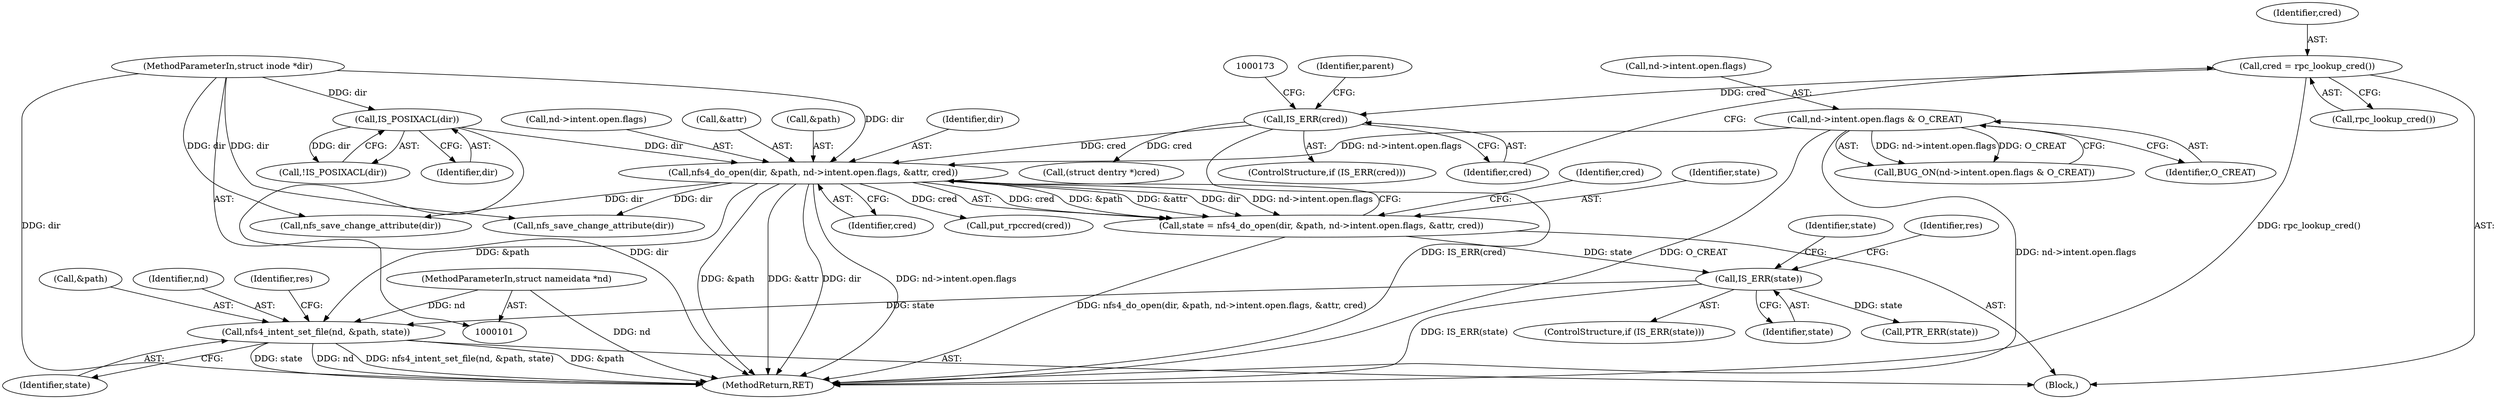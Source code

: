 digraph "1_linux_dc0b027dfadfcb8a5504f7d8052754bf8d501ab9_5@del" {
"1000249" [label="(Call,nfs4_intent_set_file(nd, &path, state))"];
"1000104" [label="(MethodParameterIn,struct nameidata *nd)"];
"1000184" [label="(Call,nfs4_do_open(dir, &path, nd->intent.open.flags, &attr, cred))"];
"1000137" [label="(Call,IS_POSIXACL(dir))"];
"1000102" [label="(MethodParameterIn,struct inode *dir)"];
"1000156" [label="(Call,nd->intent.open.flags & O_CREAT)"];
"1000169" [label="(Call,IS_ERR(cred))"];
"1000165" [label="(Call,cred = rpc_lookup_cred())"];
"1000201" [label="(Call,IS_ERR(state))"];
"1000182" [label="(Call,state = nfs4_do_open(dir, &path, nd->intent.open.flags, &attr, cred))"];
"1000185" [label="(Identifier,dir)"];
"1000255" [label="(Identifier,res)"];
"1000197" [label="(Identifier,cred)"];
"1000156" [label="(Call,nd->intent.open.flags & O_CREAT)"];
"1000199" [label="(Identifier,cred)"];
"1000198" [label="(Call,put_rpccred(cred))"];
"1000253" [label="(Identifier,state)"];
"1000168" [label="(ControlStructure,if (IS_ERR(cred)))"];
"1000200" [label="(ControlStructure,if (IS_ERR(state)))"];
"1000102" [label="(MethodParameterIn,struct inode *dir)"];
"1000136" [label="(Call,!IS_POSIXACL(dir))"];
"1000256" [label="(MethodReturn,RET)"];
"1000104" [label="(MethodParameterIn,struct nameidata *nd)"];
"1000184" [label="(Call,nfs4_do_open(dir, &path, nd->intent.open.flags, &attr, cred))"];
"1000165" [label="(Call,cred = rpc_lookup_cred())"];
"1000251" [label="(Call,&path)"];
"1000216" [label="(Call,nfs_save_change_attribute(dir))"];
"1000176" [label="(Identifier,parent)"];
"1000182" [label="(Call,state = nfs4_do_open(dir, &path, nd->intent.open.flags, &attr, cred))"];
"1000207" [label="(Identifier,state)"];
"1000188" [label="(Call,nd->intent.open.flags)"];
"1000157" [label="(Call,nd->intent.open.flags)"];
"1000183" [label="(Identifier,state)"];
"1000169" [label="(Call,IS_ERR(cred))"];
"1000164" [label="(Identifier,O_CREAT)"];
"1000170" [label="(Identifier,cred)"];
"1000249" [label="(Call,nfs4_intent_set_file(nd, &path, state))"];
"1000195" [label="(Call,&attr)"];
"1000166" [label="(Identifier,cred)"];
"1000172" [label="(Call,(struct dentry *)cred)"];
"1000245" [label="(Call,nfs_save_change_attribute(dir))"];
"1000250" [label="(Identifier,nd)"];
"1000137" [label="(Call,IS_POSIXACL(dir))"];
"1000225" [label="(Identifier,res)"];
"1000186" [label="(Call,&path)"];
"1000202" [label="(Identifier,state)"];
"1000167" [label="(Call,rpc_lookup_cred())"];
"1000105" [label="(Block,)"];
"1000201" [label="(Call,IS_ERR(state))"];
"1000138" [label="(Identifier,dir)"];
"1000206" [label="(Call,PTR_ERR(state))"];
"1000155" [label="(Call,BUG_ON(nd->intent.open.flags & O_CREAT))"];
"1000249" -> "1000105"  [label="AST: "];
"1000249" -> "1000253"  [label="CFG: "];
"1000250" -> "1000249"  [label="AST: "];
"1000251" -> "1000249"  [label="AST: "];
"1000253" -> "1000249"  [label="AST: "];
"1000255" -> "1000249"  [label="CFG: "];
"1000249" -> "1000256"  [label="DDG: &path"];
"1000249" -> "1000256"  [label="DDG: state"];
"1000249" -> "1000256"  [label="DDG: nd"];
"1000249" -> "1000256"  [label="DDG: nfs4_intent_set_file(nd, &path, state)"];
"1000104" -> "1000249"  [label="DDG: nd"];
"1000184" -> "1000249"  [label="DDG: &path"];
"1000201" -> "1000249"  [label="DDG: state"];
"1000104" -> "1000101"  [label="AST: "];
"1000104" -> "1000256"  [label="DDG: nd"];
"1000184" -> "1000182"  [label="AST: "];
"1000184" -> "1000197"  [label="CFG: "];
"1000185" -> "1000184"  [label="AST: "];
"1000186" -> "1000184"  [label="AST: "];
"1000188" -> "1000184"  [label="AST: "];
"1000195" -> "1000184"  [label="AST: "];
"1000197" -> "1000184"  [label="AST: "];
"1000182" -> "1000184"  [label="CFG: "];
"1000184" -> "1000256"  [label="DDG: dir"];
"1000184" -> "1000256"  [label="DDG: nd->intent.open.flags"];
"1000184" -> "1000256"  [label="DDG: &path"];
"1000184" -> "1000256"  [label="DDG: &attr"];
"1000184" -> "1000182"  [label="DDG: cred"];
"1000184" -> "1000182"  [label="DDG: &path"];
"1000184" -> "1000182"  [label="DDG: &attr"];
"1000184" -> "1000182"  [label="DDG: dir"];
"1000184" -> "1000182"  [label="DDG: nd->intent.open.flags"];
"1000137" -> "1000184"  [label="DDG: dir"];
"1000102" -> "1000184"  [label="DDG: dir"];
"1000156" -> "1000184"  [label="DDG: nd->intent.open.flags"];
"1000169" -> "1000184"  [label="DDG: cred"];
"1000184" -> "1000198"  [label="DDG: cred"];
"1000184" -> "1000216"  [label="DDG: dir"];
"1000184" -> "1000245"  [label="DDG: dir"];
"1000137" -> "1000136"  [label="AST: "];
"1000137" -> "1000138"  [label="CFG: "];
"1000138" -> "1000137"  [label="AST: "];
"1000136" -> "1000137"  [label="CFG: "];
"1000137" -> "1000256"  [label="DDG: dir"];
"1000137" -> "1000136"  [label="DDG: dir"];
"1000102" -> "1000137"  [label="DDG: dir"];
"1000102" -> "1000101"  [label="AST: "];
"1000102" -> "1000256"  [label="DDG: dir"];
"1000102" -> "1000216"  [label="DDG: dir"];
"1000102" -> "1000245"  [label="DDG: dir"];
"1000156" -> "1000155"  [label="AST: "];
"1000156" -> "1000164"  [label="CFG: "];
"1000157" -> "1000156"  [label="AST: "];
"1000164" -> "1000156"  [label="AST: "];
"1000155" -> "1000156"  [label="CFG: "];
"1000156" -> "1000256"  [label="DDG: O_CREAT"];
"1000156" -> "1000256"  [label="DDG: nd->intent.open.flags"];
"1000156" -> "1000155"  [label="DDG: nd->intent.open.flags"];
"1000156" -> "1000155"  [label="DDG: O_CREAT"];
"1000169" -> "1000168"  [label="AST: "];
"1000169" -> "1000170"  [label="CFG: "];
"1000170" -> "1000169"  [label="AST: "];
"1000173" -> "1000169"  [label="CFG: "];
"1000176" -> "1000169"  [label="CFG: "];
"1000169" -> "1000256"  [label="DDG: IS_ERR(cred)"];
"1000165" -> "1000169"  [label="DDG: cred"];
"1000169" -> "1000172"  [label="DDG: cred"];
"1000165" -> "1000105"  [label="AST: "];
"1000165" -> "1000167"  [label="CFG: "];
"1000166" -> "1000165"  [label="AST: "];
"1000167" -> "1000165"  [label="AST: "];
"1000170" -> "1000165"  [label="CFG: "];
"1000165" -> "1000256"  [label="DDG: rpc_lookup_cred()"];
"1000201" -> "1000200"  [label="AST: "];
"1000201" -> "1000202"  [label="CFG: "];
"1000202" -> "1000201"  [label="AST: "];
"1000207" -> "1000201"  [label="CFG: "];
"1000225" -> "1000201"  [label="CFG: "];
"1000201" -> "1000256"  [label="DDG: IS_ERR(state)"];
"1000182" -> "1000201"  [label="DDG: state"];
"1000201" -> "1000206"  [label="DDG: state"];
"1000182" -> "1000105"  [label="AST: "];
"1000183" -> "1000182"  [label="AST: "];
"1000199" -> "1000182"  [label="CFG: "];
"1000182" -> "1000256"  [label="DDG: nfs4_do_open(dir, &path, nd->intent.open.flags, &attr, cred)"];
}

